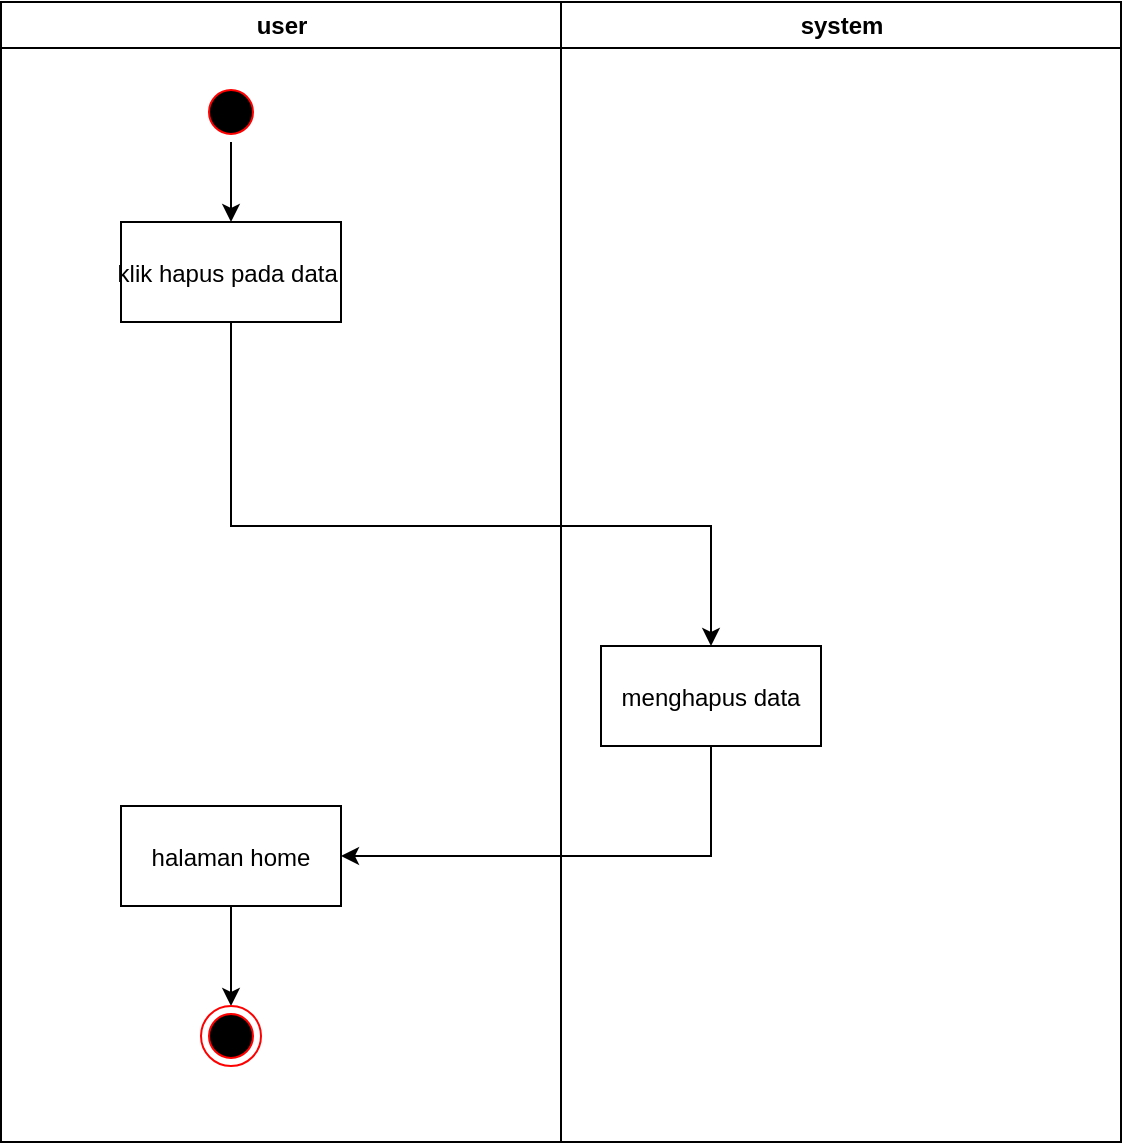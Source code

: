 <mxfile version="14.5.1" type="device"><diagram name="Page-1" id="e7e014a7-5840-1c2e-5031-d8a46d1fe8dd"><mxGraphModel dx="473" dy="705" grid="1" gridSize="10" guides="1" tooltips="1" connect="1" arrows="1" fold="1" page="1" pageScale="1" pageWidth="1169" pageHeight="826" background="#ffffff" math="0" shadow="0"><root><mxCell id="0"/><mxCell id="1" parent="0"/><mxCell id="2" value="user" style="swimlane;whiteSpace=wrap" parent="1" vertex="1"><mxGeometry x="164.5" y="128" width="280" height="570" as="geometry"/></mxCell><mxCell id="Vu26YWIjYdNz32l_EF_T-42" style="edgeStyle=orthogonalEdgeStyle;rounded=0;orthogonalLoop=1;jettySize=auto;html=1;entryX=0.5;entryY=0;entryDx=0;entryDy=0;" edge="1" parent="2" source="5" target="7"><mxGeometry relative="1" as="geometry"/></mxCell><mxCell id="5" value="" style="ellipse;shape=startState;fillColor=#000000;strokeColor=#ff0000;" parent="2" vertex="1"><mxGeometry x="100" y="40" width="30" height="30" as="geometry"/></mxCell><mxCell id="7" value="klik hapus pada data " style="" parent="2" vertex="1"><mxGeometry x="60" y="110" width="110" height="50" as="geometry"/></mxCell><mxCell id="Vu26YWIjYdNz32l_EF_T-53" style="edgeStyle=orthogonalEdgeStyle;rounded=0;orthogonalLoop=1;jettySize=auto;html=1;entryX=0.5;entryY=0;entryDx=0;entryDy=0;" edge="1" parent="2" source="10" target="Vu26YWIjYdNz32l_EF_T-51"><mxGeometry relative="1" as="geometry"/></mxCell><mxCell id="10" value="halaman home" style="" parent="2" vertex="1"><mxGeometry x="60" y="402" width="110" height="50" as="geometry"/></mxCell><mxCell id="Vu26YWIjYdNz32l_EF_T-51" value="" style="ellipse;html=1;shape=endState;fillColor=#000000;strokeColor=#ff0000;" vertex="1" parent="2"><mxGeometry x="100" y="502" width="30" height="30" as="geometry"/></mxCell><mxCell id="3" value="system" style="swimlane;whiteSpace=wrap;startSize=23;" parent="1" vertex="1"><mxGeometry x="444.5" y="128" width="280" height="570" as="geometry"/></mxCell><mxCell id="18" value="menghapus data" style="" parent="3" vertex="1"><mxGeometry x="20" y="322" width="110" height="50" as="geometry"/></mxCell><mxCell id="Vu26YWIjYdNz32l_EF_T-48" style="edgeStyle=orthogonalEdgeStyle;rounded=0;orthogonalLoop=1;jettySize=auto;html=1;" edge="1" parent="1" source="18" target="10"><mxGeometry relative="1" as="geometry"><mxPoint x="520" y="450" as="targetPoint"/><Array as="points"><mxPoint x="519" y="555"/></Array></mxGeometry></mxCell><mxCell id="Vu26YWIjYdNz32l_EF_T-57" style="edgeStyle=orthogonalEdgeStyle;rounded=0;orthogonalLoop=1;jettySize=auto;html=1;entryX=0.5;entryY=0;entryDx=0;entryDy=0;" edge="1" parent="1" source="7" target="18"><mxGeometry relative="1" as="geometry"><Array as="points"><mxPoint x="279" y="390"/><mxPoint x="519" y="390"/></Array></mxGeometry></mxCell></root></mxGraphModel></diagram></mxfile>